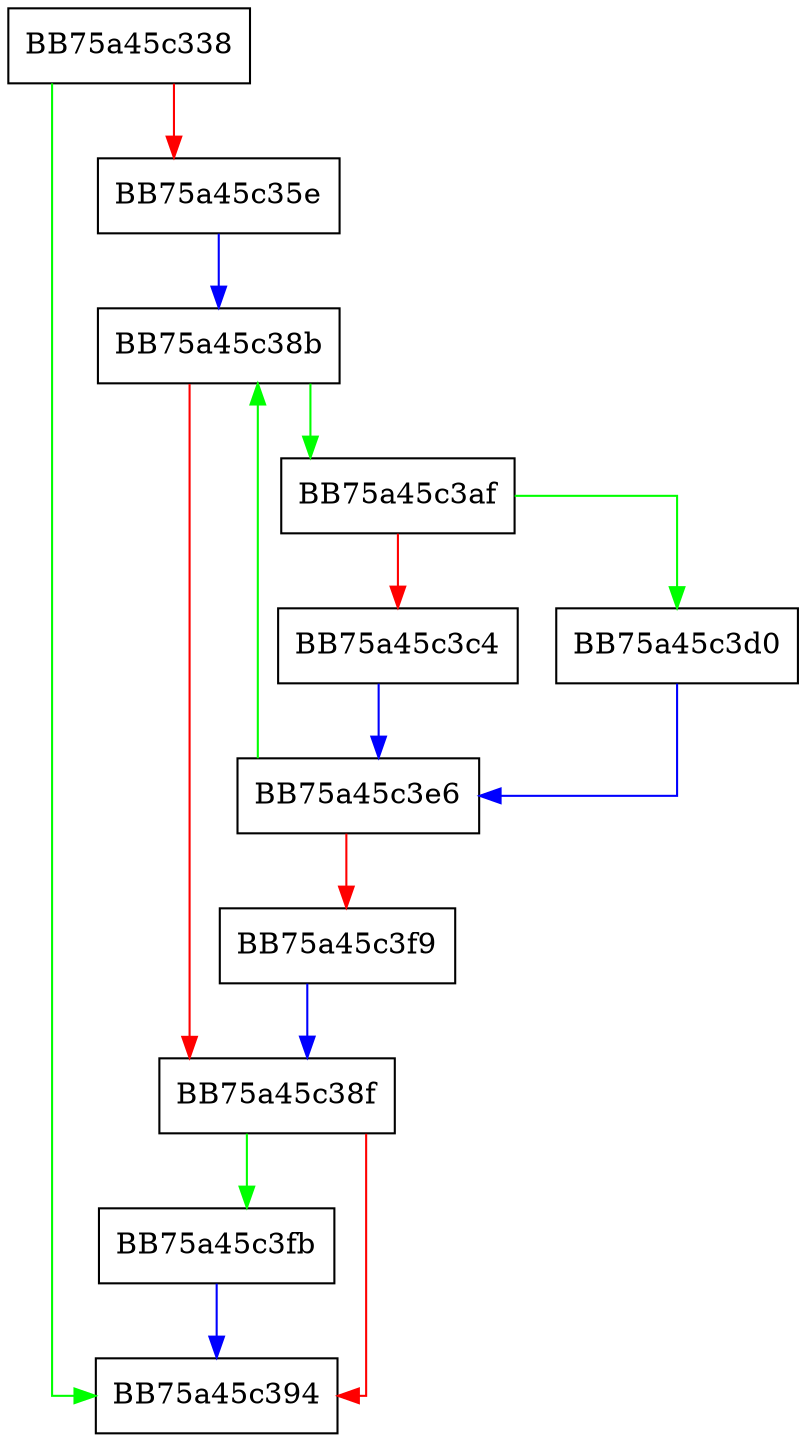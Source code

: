 digraph sqlite3WalUndo {
  node [shape="box"];
  graph [splines=ortho];
  BB75a45c338 -> BB75a45c394 [color="green"];
  BB75a45c338 -> BB75a45c35e [color="red"];
  BB75a45c35e -> BB75a45c38b [color="blue"];
  BB75a45c38b -> BB75a45c3af [color="green"];
  BB75a45c38b -> BB75a45c38f [color="red"];
  BB75a45c38f -> BB75a45c3fb [color="green"];
  BB75a45c38f -> BB75a45c394 [color="red"];
  BB75a45c3af -> BB75a45c3d0 [color="green"];
  BB75a45c3af -> BB75a45c3c4 [color="red"];
  BB75a45c3c4 -> BB75a45c3e6 [color="blue"];
  BB75a45c3d0 -> BB75a45c3e6 [color="blue"];
  BB75a45c3e6 -> BB75a45c38b [color="green"];
  BB75a45c3e6 -> BB75a45c3f9 [color="red"];
  BB75a45c3f9 -> BB75a45c38f [color="blue"];
  BB75a45c3fb -> BB75a45c394 [color="blue"];
}